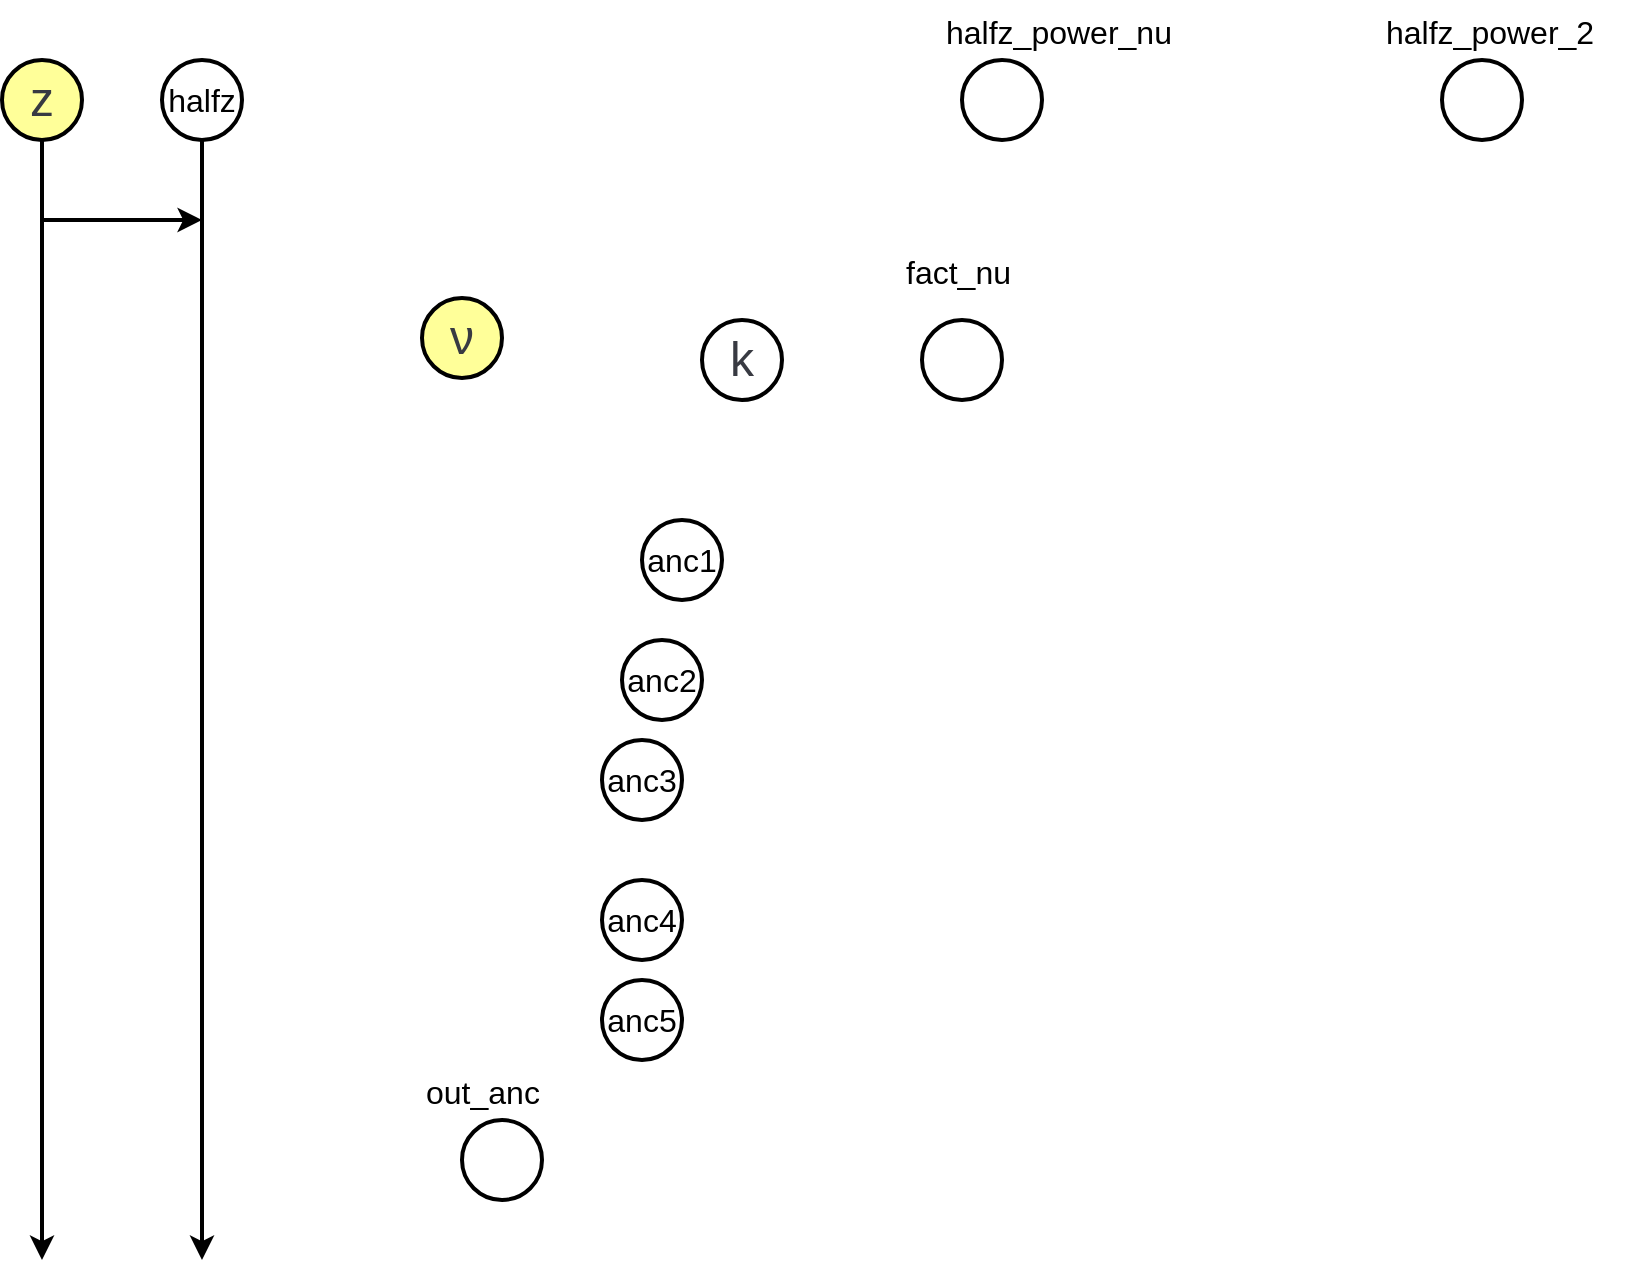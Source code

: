 <mxfile version="12.6.5" type="device"><diagram id="OS1NszOKVd4j6YWC0jY-" name="Page-1"><mxGraphModel dx="414" dy="808" grid="1" gridSize="10" guides="1" tooltips="1" connect="1" arrows="1" fold="1" page="1" pageScale="1" pageWidth="1000" pageHeight="900" math="0" shadow="0"><root><mxCell id="0"/><mxCell id="1" parent="0"/><mxCell id="mKc8-weKQaWwDb2eTzrg-1" value="&lt;font color=&quot;#383a42&quot; face=&quot;consolas, sans-serif&quot; style=&quot;font-size: 24px;&quot;&gt;&lt;span style=&quot;font-size: 24px; white-space: pre-wrap;&quot;&gt;z&lt;/span&gt;&lt;/font&gt;" style="ellipse;whiteSpace=wrap;html=1;aspect=fixed;strokeWidth=2;fontSize=24;fillColor=#FFFF99;" parent="1" vertex="1"><mxGeometry x="80" y="40" width="40" height="40" as="geometry"/></mxCell><mxCell id="mKc8-weKQaWwDb2eTzrg-2" value="&lt;span id=&quot;docs-internal-guid-0ccc8eca-7fff-1ee5-aab9-211265d7b336&quot; style=&quot;font-size: 24px; white-space: normal;&quot;&gt;&lt;span style=&quot;font-size: 24px; font-family: consolas, sans-serif; color: rgb(56, 58, 66); background-color: transparent; vertical-align: baseline; white-space: pre-wrap;&quot;&gt;ν&lt;/span&gt;&lt;/span&gt;" style="ellipse;whiteSpace=wrap;html=1;aspect=fixed;strokeWidth=2;fontSize=24;fillColor=#FFFF99;" parent="1" vertex="1"><mxGeometry x="290" y="159" width="40" height="40" as="geometry"/></mxCell><mxCell id="JQS8C8-mvO46Txum_Myt-1" value="&lt;span id=&quot;docs-internal-guid-0ccc8eca-7fff-1ee5-aab9-211265d7b336&quot; style=&quot;font-size: 24px ; white-space: normal&quot;&gt;&lt;span style=&quot;font-size: 24px ; font-family: &amp;#34;consolas&amp;#34; , sans-serif ; color: rgb(56 , 58 , 66) ; background-color: transparent ; vertical-align: baseline ; white-space: pre-wrap&quot;&gt;k&lt;/span&gt;&lt;/span&gt;" style="ellipse;whiteSpace=wrap;html=1;aspect=fixed;strokeWidth=2;fontSize=24;fillColor=none;" vertex="1" parent="1"><mxGeometry x="430" y="170" width="40" height="40" as="geometry"/></mxCell><mxCell id="JQS8C8-mvO46Txum_Myt-3" value="" style="ellipse;whiteSpace=wrap;html=1;fillColor=none;strokeWidth=2;" vertex="1" parent="1"><mxGeometry x="540" y="170" width="40" height="40" as="geometry"/></mxCell><mxCell id="JQS8C8-mvO46Txum_Myt-4" value="&lt;font style=&quot;font-size: 16px;&quot;&gt;halfz&lt;/font&gt;" style="ellipse;whiteSpace=wrap;html=1;fillColor=none;strokeWidth=2;fontSize=16;" vertex="1" parent="1"><mxGeometry x="160" y="40" width="40" height="40" as="geometry"/></mxCell><mxCell id="JQS8C8-mvO46Txum_Myt-5" value="" style="ellipse;whiteSpace=wrap;html=1;fillColor=none;strokeWidth=2;" vertex="1" parent="1"><mxGeometry x="560" y="40" width="40" height="40" as="geometry"/></mxCell><mxCell id="JQS8C8-mvO46Txum_Myt-6" value="" style="ellipse;whiteSpace=wrap;html=1;fillColor=none;strokeWidth=2;" vertex="1" parent="1"><mxGeometry x="800" y="40" width="40" height="40" as="geometry"/></mxCell><mxCell id="JQS8C8-mvO46Txum_Myt-7" value="&lt;font style=&quot;font-size: 16px;&quot;&gt;anc1&lt;/font&gt;" style="ellipse;whiteSpace=wrap;html=1;fillColor=none;strokeWidth=2;fontSize=16;" vertex="1" parent="1"><mxGeometry x="400" y="270" width="40" height="40" as="geometry"/></mxCell><mxCell id="JQS8C8-mvO46Txum_Myt-8" value="&lt;font style=&quot;font-size: 16px;&quot;&gt;anc2&lt;/font&gt;" style="ellipse;whiteSpace=wrap;html=1;fillColor=none;strokeWidth=2;fontSize=16;" vertex="1" parent="1"><mxGeometry x="390" y="330" width="40" height="40" as="geometry"/></mxCell><mxCell id="JQS8C8-mvO46Txum_Myt-9" value="&lt;font style=&quot;font-size: 16px;&quot;&gt;anc3&lt;/font&gt;" style="ellipse;whiteSpace=wrap;html=1;fillColor=none;strokeWidth=2;fontSize=16;" vertex="1" parent="1"><mxGeometry x="380" y="380" width="40" height="40" as="geometry"/></mxCell><mxCell id="JQS8C8-mvO46Txum_Myt-10" value="&lt;font style=&quot;font-size: 16px;&quot;&gt;anc4&lt;/font&gt;" style="ellipse;whiteSpace=wrap;html=1;fillColor=none;strokeWidth=2;fontSize=16;" vertex="1" parent="1"><mxGeometry x="380" y="450" width="40" height="40" as="geometry"/></mxCell><mxCell id="JQS8C8-mvO46Txum_Myt-11" value="&lt;font style=&quot;font-size: 16px;&quot;&gt;anc5&lt;/font&gt;" style="ellipse;whiteSpace=wrap;html=1;fillColor=none;strokeWidth=2;fontSize=16;" vertex="1" parent="1"><mxGeometry x="380" y="500" width="40" height="40" as="geometry"/></mxCell><mxCell id="JQS8C8-mvO46Txum_Myt-12" value="" style="ellipse;whiteSpace=wrap;html=1;fillColor=none;strokeWidth=2;" vertex="1" parent="1"><mxGeometry x="310" y="570" width="40" height="40" as="geometry"/></mxCell><mxCell id="JQS8C8-mvO46Txum_Myt-15" value="fact_nu" style="text;html=1;fontSize=16;" vertex="1" parent="1"><mxGeometry x="530" y="130" width="80" height="30" as="geometry"/></mxCell><mxCell id="JQS8C8-mvO46Txum_Myt-16" value="halfz_power_nu" style="text;html=1;fontSize=16;" vertex="1" parent="1"><mxGeometry x="550" y="10" width="140" height="30" as="geometry"/></mxCell><mxCell id="JQS8C8-mvO46Txum_Myt-17" value="halfz_power_2" style="text;html=1;fontSize=16;" vertex="1" parent="1"><mxGeometry x="770" y="10" width="130" height="30" as="geometry"/></mxCell><mxCell id="JQS8C8-mvO46Txum_Myt-20" value="out_anc" style="text;html=1;fontSize=16;" vertex="1" parent="1"><mxGeometry x="290" y="540" width="80" height="30" as="geometry"/></mxCell><mxCell id="JQS8C8-mvO46Txum_Myt-21" value="" style="endArrow=classic;html=1;fontSize=16;exitX=0.5;exitY=1;exitDx=0;exitDy=0;strokeWidth=2;" edge="1" parent="1" source="mKc8-weKQaWwDb2eTzrg-1"><mxGeometry width="50" height="50" relative="1" as="geometry"><mxPoint x="80" y="680" as="sourcePoint"/><mxPoint x="100" y="640" as="targetPoint"/></mxGeometry></mxCell><mxCell id="JQS8C8-mvO46Txum_Myt-22" value="" style="endArrow=classic;html=1;fontSize=16;exitX=0.5;exitY=1;exitDx=0;exitDy=0;strokeWidth=2;" edge="1" parent="1" source="JQS8C8-mvO46Txum_Myt-4"><mxGeometry width="50" height="50" relative="1" as="geometry"><mxPoint x="110" y="90" as="sourcePoint"/><mxPoint x="180" y="640" as="targetPoint"/></mxGeometry></mxCell><mxCell id="JQS8C8-mvO46Txum_Myt-23" value="" style="endArrow=classic;html=1;strokeWidth=2;fontSize=16;" edge="1" parent="1"><mxGeometry width="50" height="50" relative="1" as="geometry"><mxPoint x="100" y="120" as="sourcePoint"/><mxPoint x="180" y="120" as="targetPoint"/></mxGeometry></mxCell></root></mxGraphModel></diagram></mxfile>
